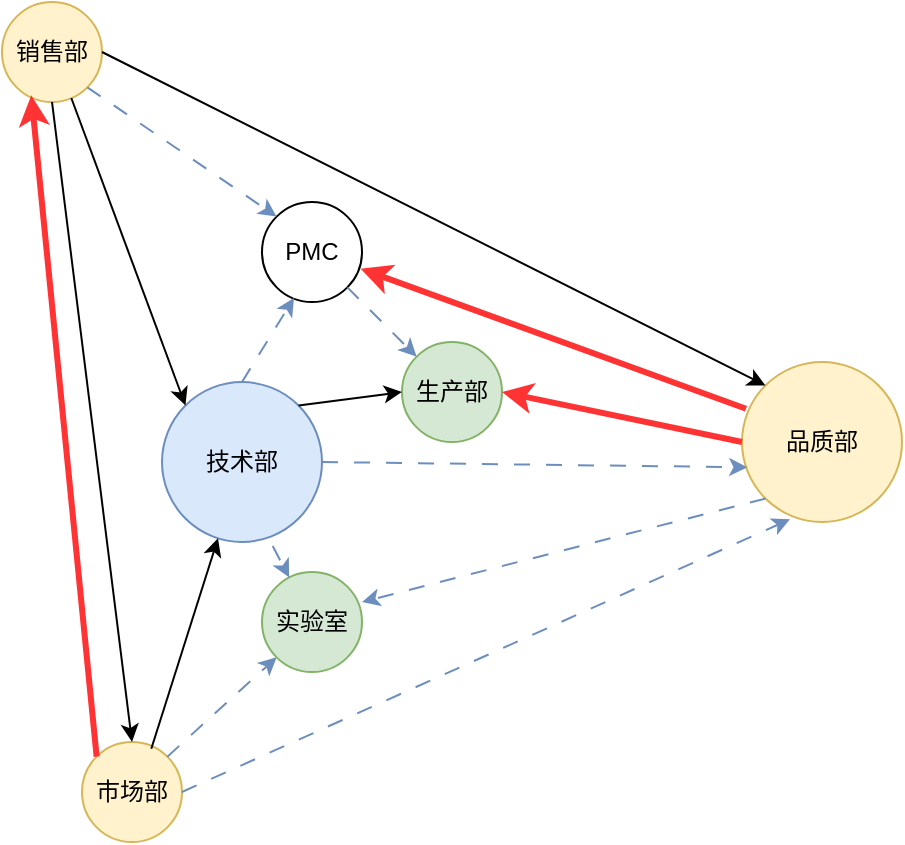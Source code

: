 <mxfile version="24.8.3">
  <diagram name="第 1 页" id="4eaiGVYQY4k5Odblb4tD">
    <mxGraphModel dx="786" dy="463" grid="1" gridSize="10" guides="1" tooltips="1" connect="1" arrows="1" fold="1" page="1" pageScale="1" pageWidth="827" pageHeight="1169" math="0" shadow="0">
      <root>
        <mxCell id="0" />
        <mxCell id="1" parent="0" />
        <mxCell id="DFCF4VllEUapkSiBIov2-5" value="销售部" style="ellipse;whiteSpace=wrap;html=1;aspect=fixed;fillColor=#fff2cc;strokeColor=#d6b656;" vertex="1" parent="1">
          <mxGeometry x="80" y="250" width="50" height="50" as="geometry" />
        </mxCell>
        <mxCell id="DFCF4VllEUapkSiBIov2-6" value="技术部" style="ellipse;whiteSpace=wrap;html=1;aspect=fixed;fillColor=#dae8fc;strokeColor=#6c8ebf;" vertex="1" parent="1">
          <mxGeometry x="160" y="440" width="80" height="80" as="geometry" />
        </mxCell>
        <mxCell id="DFCF4VllEUapkSiBIov2-7" value="实验室" style="ellipse;whiteSpace=wrap;html=1;aspect=fixed;fillColor=#d5e8d4;strokeColor=#82b366;" vertex="1" parent="1">
          <mxGeometry x="210" y="535" width="50" height="50" as="geometry" />
        </mxCell>
        <mxCell id="DFCF4VllEUapkSiBIov2-8" value="市场部" style="ellipse;whiteSpace=wrap;html=1;aspect=fixed;fillColor=#fff2cc;strokeColor=#d6b656;" vertex="1" parent="1">
          <mxGeometry x="120" y="620" width="50" height="50" as="geometry" />
        </mxCell>
        <mxCell id="DFCF4VllEUapkSiBIov2-9" value="生产部" style="ellipse;whiteSpace=wrap;html=1;aspect=fixed;fillColor=#d5e8d4;strokeColor=#82b366;" vertex="1" parent="1">
          <mxGeometry x="280" y="420" width="50" height="50" as="geometry" />
        </mxCell>
        <mxCell id="DFCF4VllEUapkSiBIov2-10" value="品质部" style="ellipse;whiteSpace=wrap;html=1;aspect=fixed;fillColor=#fff2cc;strokeColor=#d6b656;" vertex="1" parent="1">
          <mxGeometry x="450" y="430" width="80" height="80" as="geometry" />
        </mxCell>
        <mxCell id="DFCF4VllEUapkSiBIov2-11" value="PMC" style="ellipse;whiteSpace=wrap;html=1;aspect=fixed;" vertex="1" parent="1">
          <mxGeometry x="210" y="350" width="50" height="50" as="geometry" />
        </mxCell>
        <mxCell id="DFCF4VllEUapkSiBIov2-12" value="" style="endArrow=classic;html=1;rounded=0;exitX=0.693;exitY=0.96;exitDx=0;exitDy=0;exitPerimeter=0;entryX=0;entryY=0;entryDx=0;entryDy=0;" edge="1" parent="1" source="DFCF4VllEUapkSiBIov2-5" target="DFCF4VllEUapkSiBIov2-6">
          <mxGeometry width="50" height="50" relative="1" as="geometry">
            <mxPoint x="380" y="470" as="sourcePoint" />
            <mxPoint x="430" y="420" as="targetPoint" />
          </mxGeometry>
        </mxCell>
        <mxCell id="DFCF4VllEUapkSiBIov2-17" value="" style="endArrow=classic;html=1;rounded=0;entryX=0;entryY=0;entryDx=0;entryDy=0;exitX=1;exitY=0.5;exitDx=0;exitDy=0;" edge="1" parent="1" source="DFCF4VllEUapkSiBIov2-5" target="DFCF4VllEUapkSiBIov2-10">
          <mxGeometry width="50" height="50" relative="1" as="geometry">
            <mxPoint x="200" y="320" as="sourcePoint" />
            <mxPoint x="280" y="290" as="targetPoint" />
          </mxGeometry>
        </mxCell>
        <mxCell id="DFCF4VllEUapkSiBIov2-23" value="" style="endArrow=classic;html=1;rounded=0;entryX=0;entryY=0.5;entryDx=0;entryDy=0;exitX=1;exitY=0;exitDx=0;exitDy=0;" edge="1" parent="1" source="DFCF4VllEUapkSiBIov2-6" target="DFCF4VllEUapkSiBIov2-9">
          <mxGeometry width="50" height="50" relative="1" as="geometry">
            <mxPoint x="250" y="490" as="sourcePoint" />
            <mxPoint x="330" y="460" as="targetPoint" />
          </mxGeometry>
        </mxCell>
        <mxCell id="DFCF4VllEUapkSiBIov2-24" value="" style="endArrow=classic;html=1;rounded=0;entryX=0.033;entryY=0.658;entryDx=0;entryDy=0;exitX=1;exitY=0.5;exitDx=0;exitDy=0;entryPerimeter=0;dashed=1;dashPattern=8 8;fillColor=#dae8fc;strokeColor=#6c8ebf;" edge="1" parent="1" source="DFCF4VllEUapkSiBIov2-6" target="DFCF4VllEUapkSiBIov2-10">
          <mxGeometry width="50" height="50" relative="1" as="geometry">
            <mxPoint x="260" y="510" as="sourcePoint" />
            <mxPoint x="340" y="480" as="targetPoint" />
          </mxGeometry>
        </mxCell>
        <mxCell id="DFCF4VllEUapkSiBIov2-27" value="" style="endArrow=classic;html=1;rounded=0;exitX=0;exitY=0.5;exitDx=0;exitDy=0;entryX=1;entryY=0.5;entryDx=0;entryDy=0;strokeWidth=3;strokeColor=#FF3333;" edge="1" parent="1" source="DFCF4VllEUapkSiBIov2-10" target="DFCF4VllEUapkSiBIov2-9">
          <mxGeometry width="50" height="50" relative="1" as="geometry">
            <mxPoint x="260" y="420" as="sourcePoint" />
            <mxPoint x="340" y="390" as="targetPoint" />
          </mxGeometry>
        </mxCell>
        <mxCell id="DFCF4VllEUapkSiBIov2-28" value="" style="endArrow=classic;html=1;rounded=0;entryX=0.987;entryY=0.667;entryDx=0;entryDy=0;entryPerimeter=0;exitX=0.025;exitY=0.292;exitDx=0;exitDy=0;exitPerimeter=0;strokeWidth=3;strokeColor=#FF3333;" edge="1" parent="1" source="DFCF4VllEUapkSiBIov2-10" target="DFCF4VllEUapkSiBIov2-11">
          <mxGeometry width="50" height="50" relative="1" as="geometry">
            <mxPoint x="270" y="430" as="sourcePoint" />
            <mxPoint x="350" y="400" as="targetPoint" />
          </mxGeometry>
        </mxCell>
        <mxCell id="DFCF4VllEUapkSiBIov2-29" value="" style="endArrow=classic;html=1;rounded=0;exitX=0;exitY=1;exitDx=0;exitDy=0;dashed=1;dashPattern=8 8;fillColor=#dae8fc;strokeColor=#6c8ebf;" edge="1" parent="1" source="DFCF4VllEUapkSiBIov2-10">
          <mxGeometry width="50" height="50" relative="1" as="geometry">
            <mxPoint x="280" y="440" as="sourcePoint" />
            <mxPoint x="260" y="550" as="targetPoint" />
          </mxGeometry>
        </mxCell>
        <mxCell id="DFCF4VllEUapkSiBIov2-32" value="" style="endArrow=classic;html=1;rounded=0;entryX=0.32;entryY=0.96;entryDx=0;entryDy=0;entryPerimeter=0;exitX=0.5;exitY=0;exitDx=0;exitDy=0;dashed=1;dashPattern=8 8;fillColor=#dae8fc;strokeColor=#6c8ebf;" edge="1" parent="1" source="DFCF4VllEUapkSiBIov2-6" target="DFCF4VllEUapkSiBIov2-11">
          <mxGeometry width="50" height="50" relative="1" as="geometry">
            <mxPoint x="300" y="460" as="sourcePoint" />
            <mxPoint x="380" y="430" as="targetPoint" />
          </mxGeometry>
        </mxCell>
        <mxCell id="DFCF4VllEUapkSiBIov2-33" value="" style="endArrow=classic;html=1;rounded=0;exitX=1;exitY=1;exitDx=0;exitDy=0;entryX=0;entryY=0;entryDx=0;entryDy=0;dashed=1;dashPattern=8 8;fillColor=#dae8fc;strokeColor=#6c8ebf;" edge="1" parent="1" source="DFCF4VllEUapkSiBIov2-5" target="DFCF4VllEUapkSiBIov2-11">
          <mxGeometry width="50" height="50" relative="1" as="geometry">
            <mxPoint x="310" y="470" as="sourcePoint" />
            <mxPoint x="390" y="440" as="targetPoint" />
          </mxGeometry>
        </mxCell>
        <mxCell id="DFCF4VllEUapkSiBIov2-34" value="" style="endArrow=classic;html=1;rounded=0;entryX=0;entryY=1;entryDx=0;entryDy=0;exitX=1;exitY=0;exitDx=0;exitDy=0;dashed=1;dashPattern=8 8;fillColor=#dae8fc;strokeColor=#6c8ebf;" edge="1" parent="1" source="DFCF4VllEUapkSiBIov2-8" target="DFCF4VllEUapkSiBIov2-7">
          <mxGeometry width="50" height="50" relative="1" as="geometry">
            <mxPoint x="190" y="620" as="sourcePoint" />
            <mxPoint x="240" y="570" as="targetPoint" />
          </mxGeometry>
        </mxCell>
        <mxCell id="DFCF4VllEUapkSiBIov2-36" value="" style="endArrow=classic;html=1;rounded=0;entryX=0.3;entryY=0.983;entryDx=0;entryDy=0;entryPerimeter=0;exitX=1;exitY=0.5;exitDx=0;exitDy=0;dashed=1;dashPattern=8 8;fillColor=#dae8fc;strokeColor=#6c8ebf;" edge="1" parent="1" source="DFCF4VllEUapkSiBIov2-8" target="DFCF4VllEUapkSiBIov2-10">
          <mxGeometry width="50" height="50" relative="1" as="geometry">
            <mxPoint x="200" y="630" as="sourcePoint" />
            <mxPoint x="280" y="600" as="targetPoint" />
          </mxGeometry>
        </mxCell>
        <mxCell id="DFCF4VllEUapkSiBIov2-37" value="" style="endArrow=classic;html=1;rounded=0;entryX=0.5;entryY=0;entryDx=0;entryDy=0;exitX=0.5;exitY=1;exitDx=0;exitDy=0;" edge="1" parent="1" source="DFCF4VllEUapkSiBIov2-5" target="DFCF4VllEUapkSiBIov2-8">
          <mxGeometry width="50" height="50" relative="1" as="geometry">
            <mxPoint x="130" y="310" as="sourcePoint" />
            <mxPoint x="410" y="460" as="targetPoint" />
          </mxGeometry>
        </mxCell>
        <mxCell id="DFCF4VllEUapkSiBIov2-38" value="" style="endArrow=classic;html=1;rounded=0;exitX=0.693;exitY=0.067;exitDx=0;exitDy=0;exitPerimeter=0;" edge="1" parent="1" source="DFCF4VllEUapkSiBIov2-8" target="DFCF4VllEUapkSiBIov2-6">
          <mxGeometry width="50" height="50" relative="1" as="geometry">
            <mxPoint x="340" y="500" as="sourcePoint" />
            <mxPoint x="420" y="470" as="targetPoint" />
          </mxGeometry>
        </mxCell>
        <mxCell id="DFCF4VllEUapkSiBIov2-39" value="" style="endArrow=classic;html=1;rounded=0;entryX=0;entryY=0;entryDx=0;entryDy=0;exitX=1;exitY=1;exitDx=0;exitDy=0;dashed=1;dashPattern=8 8;fillColor=#dae8fc;strokeColor=#6c8ebf;" edge="1" parent="1" source="DFCF4VllEUapkSiBIov2-11" target="DFCF4VllEUapkSiBIov2-9">
          <mxGeometry width="50" height="50" relative="1" as="geometry">
            <mxPoint x="250" y="400" as="sourcePoint" />
            <mxPoint x="430" y="480" as="targetPoint" />
          </mxGeometry>
        </mxCell>
        <mxCell id="DFCF4VllEUapkSiBIov2-40" value="" style="endArrow=classic;html=1;rounded=0;exitX=0;exitY=0;exitDx=0;exitDy=0;entryX=0.293;entryY=0.933;entryDx=0;entryDy=0;entryPerimeter=0;strokeWidth=3;strokeColor=#FF3333;" edge="1" parent="1" source="DFCF4VllEUapkSiBIov2-8" target="DFCF4VllEUapkSiBIov2-5">
          <mxGeometry width="50" height="50" relative="1" as="geometry">
            <mxPoint x="360" y="520" as="sourcePoint" />
            <mxPoint x="440" y="490" as="targetPoint" />
          </mxGeometry>
        </mxCell>
        <mxCell id="DFCF4VllEUapkSiBIov2-41" value="" style="endArrow=classic;html=1;rounded=0;exitX=0.692;exitY=1.025;exitDx=0;exitDy=0;dashed=1;dashPattern=8 8;fillColor=#dae8fc;strokeColor=#6c8ebf;exitPerimeter=0;" edge="1" parent="1" source="DFCF4VllEUapkSiBIov2-6" target="DFCF4VllEUapkSiBIov2-7">
          <mxGeometry width="50" height="50" relative="1" as="geometry">
            <mxPoint x="210" y="450" as="sourcePoint" />
            <mxPoint x="236" y="408" as="targetPoint" />
          </mxGeometry>
        </mxCell>
      </root>
    </mxGraphModel>
  </diagram>
</mxfile>
